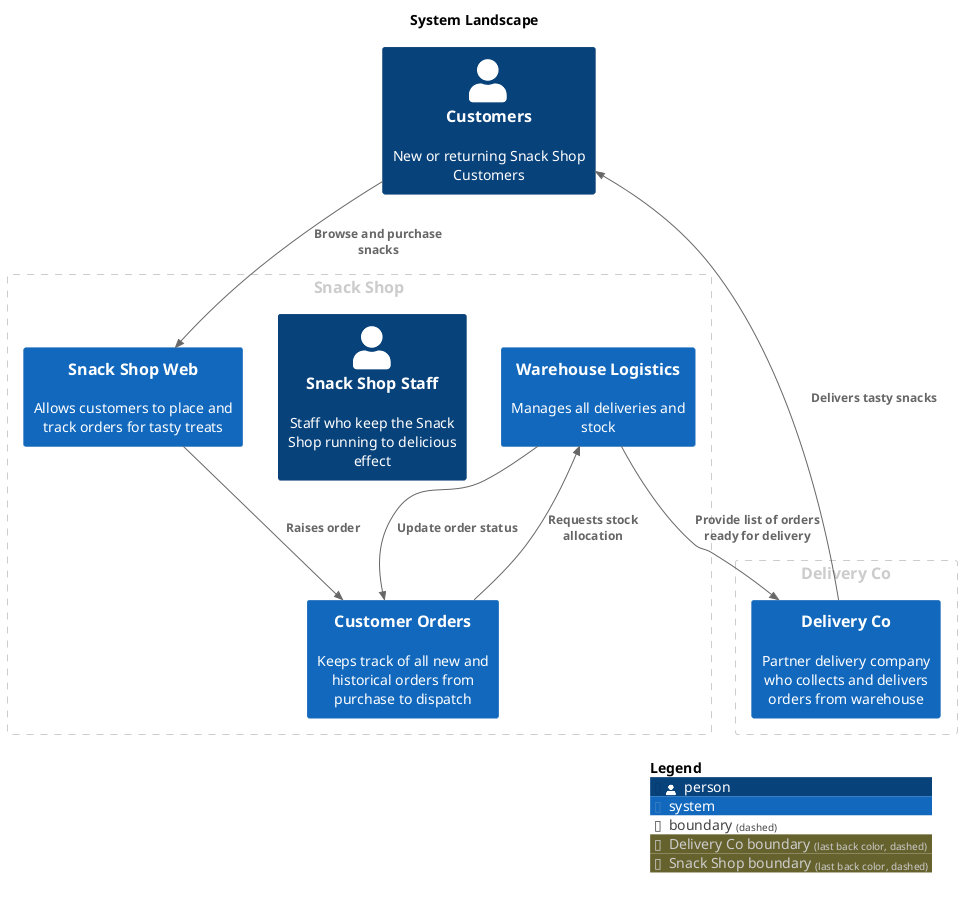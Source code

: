 @startuml
set separator none
title System Landscape

top to bottom direction

!include <C4/C4>
!include <C4/C4_Context>

AddBoundaryTag("Delivery Co", $borderColor="#cccccc", $fontColor="#cccccc", $borderStyle="dashed")
Boundary(group_1, "Delivery Co", $tags="Delivery Co") {
  System(DeliveryCo, "Delivery Co", $descr="Partner delivery company who collects and delivers orders from warehouse", $tags="", $link="")
}

AddBoundaryTag("Snack Shop", $borderColor="#cccccc", $fontColor="#cccccc", $borderStyle="dashed")
Boundary(group_2, "Snack Shop", $tags="Snack Shop") {
  System(WarehouseLogistics, "Warehouse Logistics", $descr="Manages all deliveries and stock", $tags="", $link="")
  Person(SnackShopStaff, "Snack Shop Staff", $descr="Staff who keep the Snack Shop running to delicious effect", $tags="", $link="")
  System(SnackShopWeb, "Snack Shop Web", $descr="Allows customers to place and track orders for tasty treats", $tags="", $link="")
  System(CustomerOrders, "Customer Orders", $descr="Keeps track of all new and historical orders from purchase to dispatch", $tags="", $link="")
}

Person(Customers, "Customers", $descr="New or returning Snack Shop Customers", $tags="", $link="")

Rel(Customers, SnackShopWeb, "Browse and purchase snacks", $techn="", $tags="", $link="")
Rel(SnackShopWeb, CustomerOrders, "Raises order", $techn="", $tags="", $link="")
Rel(CustomerOrders, WarehouseLogistics, "Requests stock allocation", $techn="", $tags="", $link="")
Rel(WarehouseLogistics, DeliveryCo, "Provide list of orders ready for delivery", $techn="", $tags="", $link="")
Rel(WarehouseLogistics, CustomerOrders, "Update order status", $techn="", $tags="", $link="")
Rel(DeliveryCo, Customers, "Delivers tasty snacks", $techn="", $tags="", $link="")

SHOW_LEGEND(true)
@enduml